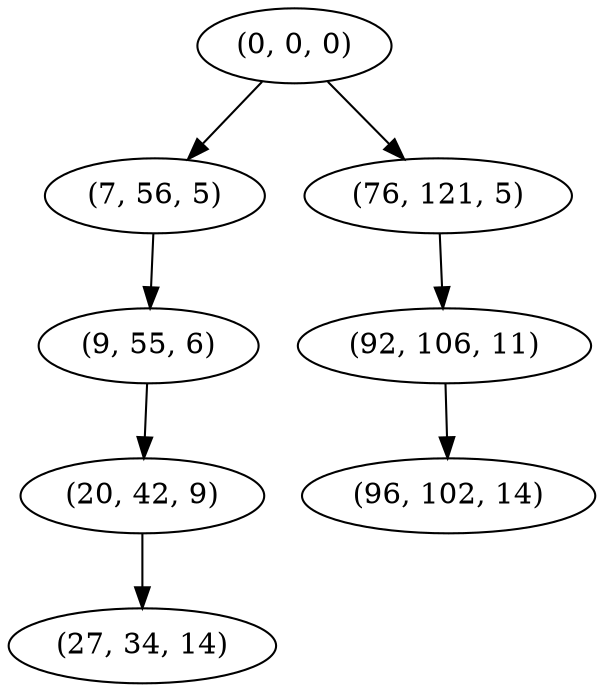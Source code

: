 digraph tree {
    "(0, 0, 0)";
    "(7, 56, 5)";
    "(9, 55, 6)";
    "(20, 42, 9)";
    "(27, 34, 14)";
    "(76, 121, 5)";
    "(92, 106, 11)";
    "(96, 102, 14)";
    "(0, 0, 0)" -> "(7, 56, 5)";
    "(0, 0, 0)" -> "(76, 121, 5)";
    "(7, 56, 5)" -> "(9, 55, 6)";
    "(9, 55, 6)" -> "(20, 42, 9)";
    "(20, 42, 9)" -> "(27, 34, 14)";
    "(76, 121, 5)" -> "(92, 106, 11)";
    "(92, 106, 11)" -> "(96, 102, 14)";
}
